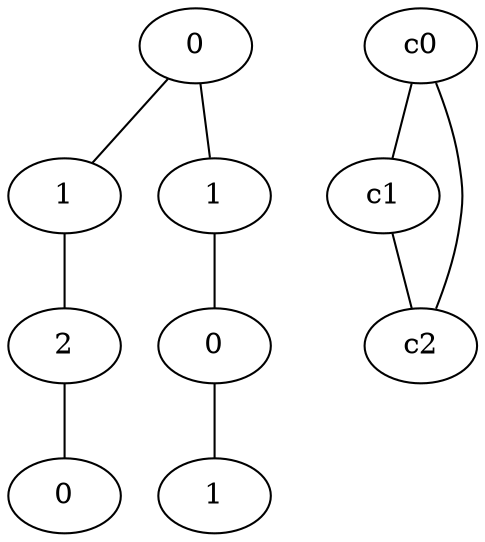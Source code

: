 graph {
a0[label=0];
a1[label=1];
a2[label=2];
a3[label=0];
a4[label=1];
a5[label=0];
a6[label=1];
a0 -- a1;
a0 -- a4;
a1 -- a2;
a2 -- a3;
a4 -- a5;
a5 -- a6;
c0 -- c1;
c0 -- c2;
c1 -- c2;
}

